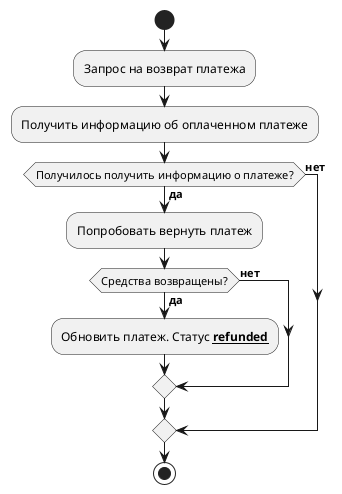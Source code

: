 @startuml
start

:Запрос на возврат платежа;

:Получить информацию об оплаченном платеже;

if (Получилось получить информацию о платеже?) then (**да**)

    :Попробовать вернуть платеж;

    if (Средства возвращены?) then (**да**)

      :Обновить платеж. Статус __**refunded**__;

    else (**нет**)

    endif

else (**нет**)

endif

stop
@enduml